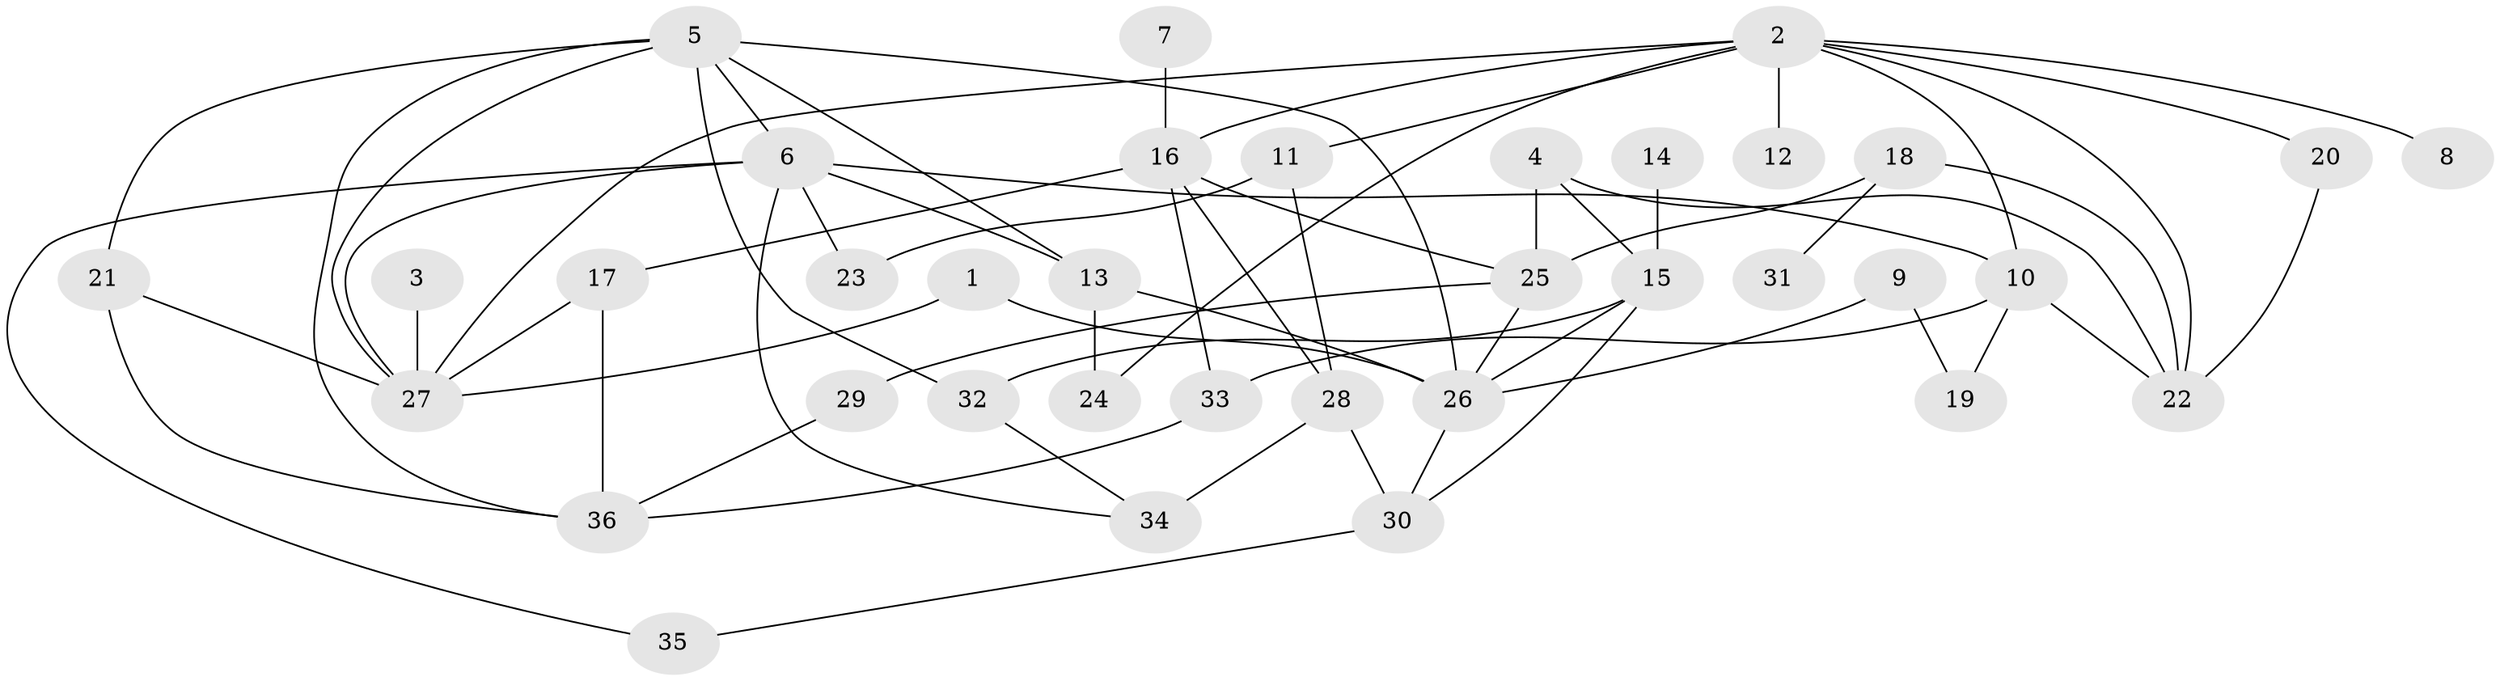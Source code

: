 // original degree distribution, {5: 0.06944444444444445, 4: 0.08333333333333333, 7: 0.013888888888888888, 2: 0.2916666666666667, 3: 0.2777777777777778, 6: 0.06944444444444445, 1: 0.19444444444444445}
// Generated by graph-tools (version 1.1) at 2025/25/03/09/25 03:25:27]
// undirected, 36 vertices, 63 edges
graph export_dot {
graph [start="1"]
  node [color=gray90,style=filled];
  1;
  2;
  3;
  4;
  5;
  6;
  7;
  8;
  9;
  10;
  11;
  12;
  13;
  14;
  15;
  16;
  17;
  18;
  19;
  20;
  21;
  22;
  23;
  24;
  25;
  26;
  27;
  28;
  29;
  30;
  31;
  32;
  33;
  34;
  35;
  36;
  1 -- 26 [weight=1.0];
  1 -- 27 [weight=1.0];
  2 -- 8 [weight=1.0];
  2 -- 10 [weight=1.0];
  2 -- 11 [weight=1.0];
  2 -- 12 [weight=1.0];
  2 -- 16 [weight=1.0];
  2 -- 20 [weight=1.0];
  2 -- 22 [weight=1.0];
  2 -- 24 [weight=1.0];
  2 -- 27 [weight=1.0];
  3 -- 27 [weight=1.0];
  4 -- 15 [weight=1.0];
  4 -- 22 [weight=1.0];
  4 -- 25 [weight=1.0];
  5 -- 6 [weight=1.0];
  5 -- 13 [weight=1.0];
  5 -- 21 [weight=1.0];
  5 -- 26 [weight=1.0];
  5 -- 27 [weight=1.0];
  5 -- 32 [weight=1.0];
  5 -- 36 [weight=1.0];
  6 -- 10 [weight=1.0];
  6 -- 13 [weight=1.0];
  6 -- 23 [weight=1.0];
  6 -- 27 [weight=1.0];
  6 -- 34 [weight=1.0];
  6 -- 35 [weight=1.0];
  7 -- 16 [weight=1.0];
  9 -- 19 [weight=1.0];
  9 -- 26 [weight=1.0];
  10 -- 19 [weight=1.0];
  10 -- 22 [weight=1.0];
  10 -- 33 [weight=1.0];
  11 -- 23 [weight=1.0];
  11 -- 28 [weight=1.0];
  13 -- 24 [weight=1.0];
  13 -- 26 [weight=2.0];
  14 -- 15 [weight=1.0];
  15 -- 26 [weight=1.0];
  15 -- 30 [weight=1.0];
  15 -- 32 [weight=1.0];
  16 -- 17 [weight=1.0];
  16 -- 25 [weight=1.0];
  16 -- 28 [weight=1.0];
  16 -- 33 [weight=1.0];
  17 -- 27 [weight=1.0];
  17 -- 36 [weight=1.0];
  18 -- 22 [weight=1.0];
  18 -- 25 [weight=1.0];
  18 -- 31 [weight=1.0];
  20 -- 22 [weight=1.0];
  21 -- 27 [weight=1.0];
  21 -- 36 [weight=1.0];
  25 -- 26 [weight=1.0];
  25 -- 29 [weight=1.0];
  26 -- 30 [weight=1.0];
  28 -- 30 [weight=1.0];
  28 -- 34 [weight=2.0];
  29 -- 36 [weight=1.0];
  30 -- 35 [weight=1.0];
  32 -- 34 [weight=1.0];
  33 -- 36 [weight=1.0];
}
